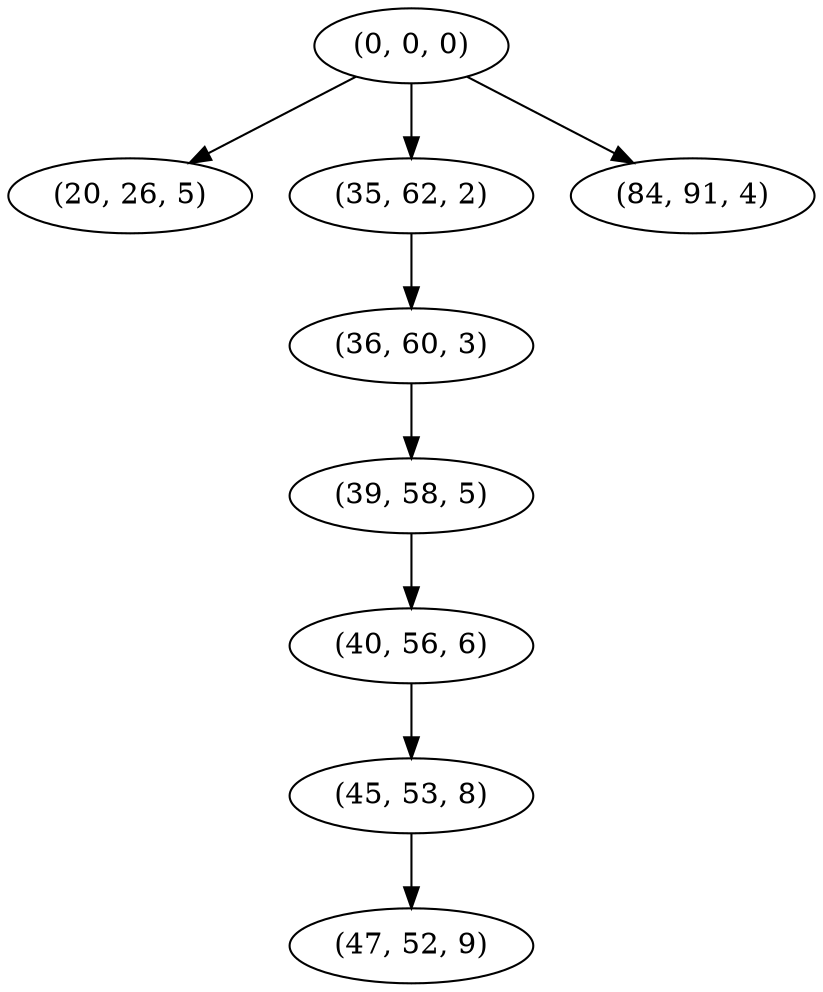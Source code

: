 digraph tree {
    "(0, 0, 0)";
    "(20, 26, 5)";
    "(35, 62, 2)";
    "(36, 60, 3)";
    "(39, 58, 5)";
    "(40, 56, 6)";
    "(45, 53, 8)";
    "(47, 52, 9)";
    "(84, 91, 4)";
    "(0, 0, 0)" -> "(20, 26, 5)";
    "(0, 0, 0)" -> "(35, 62, 2)";
    "(0, 0, 0)" -> "(84, 91, 4)";
    "(35, 62, 2)" -> "(36, 60, 3)";
    "(36, 60, 3)" -> "(39, 58, 5)";
    "(39, 58, 5)" -> "(40, 56, 6)";
    "(40, 56, 6)" -> "(45, 53, 8)";
    "(45, 53, 8)" -> "(47, 52, 9)";
}
